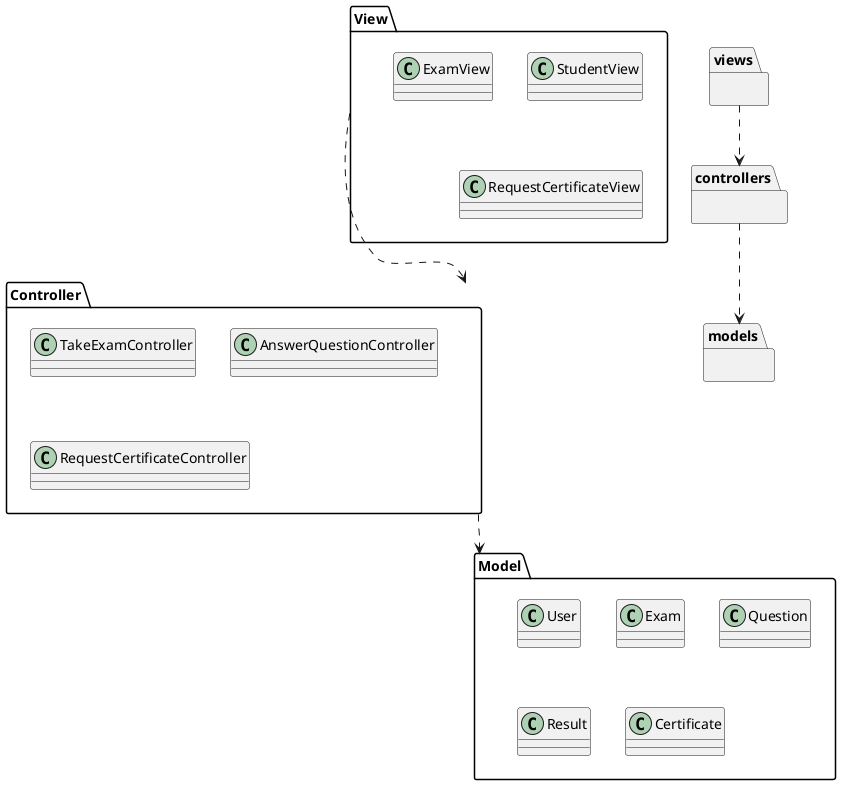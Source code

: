 @startuml DiagramaPaquetes

package views{}
package controllers{}
package models{}

views ..> controllers
controllers ..> models

package "View" as Vista {
class StudentView
class ExamView
class RequestCertificateView
}

package "Controller" as Controlador {
class TakeExamController
class AnswerQuestionController
class RequestCertificateController
}

package "Model" as Modelo {
class User
class Exam
class Question
class Result
class Certificate
}

Vista ...> Controlador
Controlador ...> Modelo

@enduml